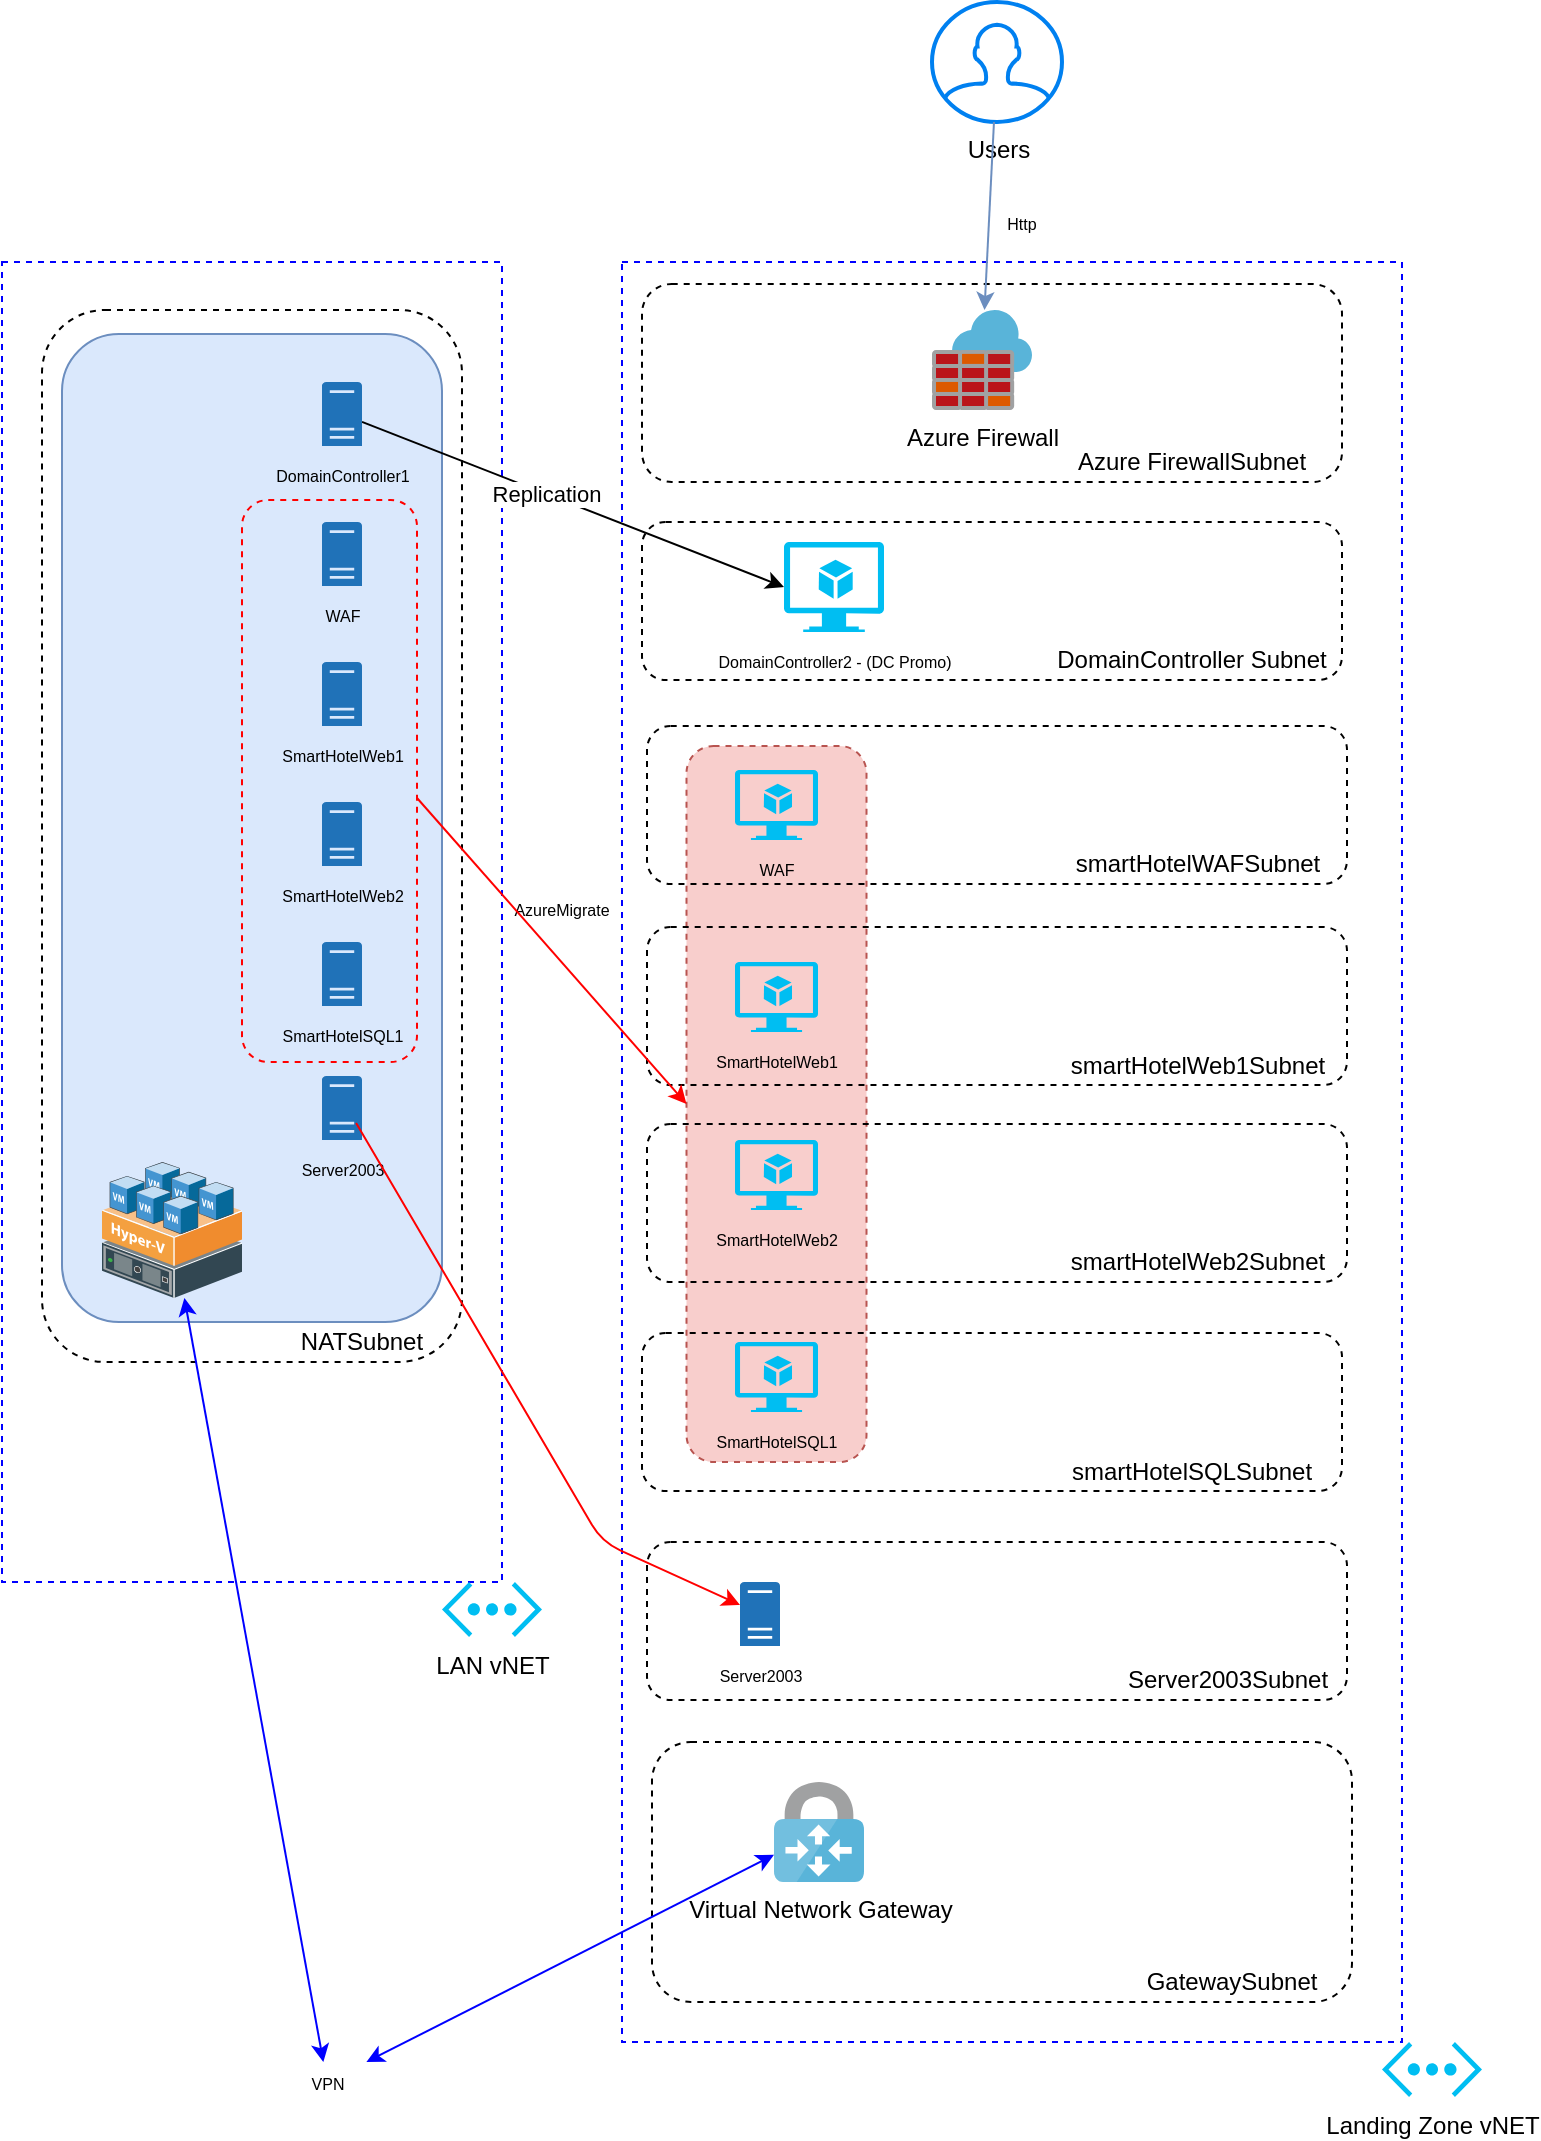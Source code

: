 <mxfile version="13.2.4" type="device"><diagram id="JsVoRyeeoDvxMNXZ6Ha6" name="Page-1"><mxGraphModel dx="1422" dy="762" grid="1" gridSize="10" guides="1" tooltips="1" connect="1" arrows="1" fold="1" page="1" pageScale="1" pageWidth="827" pageHeight="1169" math="0" shadow="0"><root><mxCell id="0"/><mxCell id="1" parent="0"/><mxCell id="lkZfSmpKx2eiWFXdA8ng-30" value="" style="rounded=0;whiteSpace=wrap;html=1;dashed=1;fillColor=none;strokeColor=#0000FF;" parent="1" vertex="1"><mxGeometry x="310" y="170" width="390" height="890" as="geometry"/></mxCell><mxCell id="3ujnSr9BnIfoowi1SEeU-2" value="" style="rounded=1;whiteSpace=wrap;html=1;dashed=1;fillColor=none;gradientColor=none;" parent="1" vertex="1"><mxGeometry x="322.5" y="810" width="350" height="79" as="geometry"/></mxCell><mxCell id="lkZfSmpKx2eiWFXdA8ng-49" value="" style="rounded=1;whiteSpace=wrap;html=1;dashed=1;fillColor=#f8cecc;strokeColor=#b85450;" parent="1" vertex="1"><mxGeometry x="342.25" y="412" width="90" height="358" as="geometry"/></mxCell><mxCell id="lkZfSmpKx2eiWFXdA8ng-37" value="" style="rounded=1;whiteSpace=wrap;html=1;dashed=1;fillColor=none;gradientColor=none;" parent="1" vertex="1"><mxGeometry x="320" y="181" width="350" height="99" as="geometry"/></mxCell><mxCell id="lkZfSmpKx2eiWFXdA8ng-3" value="" style="rounded=0;whiteSpace=wrap;html=1;dashed=1;fillColor=none;strokeColor=#0000FF;" parent="1" vertex="1"><mxGeometry y="170" width="250" height="660" as="geometry"/></mxCell><mxCell id="lkZfSmpKx2eiWFXdA8ng-21" value="" style="rounded=1;whiteSpace=wrap;html=1;fillColor=none;gradientColor=none;dashed=1;" parent="1" vertex="1"><mxGeometry x="20" y="194" width="210" height="526" as="geometry"/></mxCell><mxCell id="lkZfSmpKx2eiWFXdA8ng-20" value="" style="rounded=1;whiteSpace=wrap;html=1;fillColor=#dae8fc;strokeColor=#6c8ebf;" parent="1" vertex="1"><mxGeometry x="30" y="206" width="190" height="494" as="geometry"/></mxCell><mxCell id="lkZfSmpKx2eiWFXdA8ng-1" value="" style="shadow=0;dashed=0;html=1;labelPosition=center;verticalLabelPosition=bottom;verticalAlign=top;align=center;outlineConnect=0;shape=mxgraph.veeam.3d.hyper_v_host;" parent="1" vertex="1"><mxGeometry x="50" y="620" width="70" height="68" as="geometry"/></mxCell><mxCell id="lkZfSmpKx2eiWFXdA8ng-4" value="LAN vNET" style="verticalLabelPosition=bottom;html=1;verticalAlign=top;align=center;strokeColor=none;fillColor=#00BEF2;shape=mxgraph.azure.virtual_network;pointerEvents=1;dashed=1;gradientColor=none;" parent="1" vertex="1"><mxGeometry x="220" y="830" width="50" height="27.5" as="geometry"/></mxCell><mxCell id="lkZfSmpKx2eiWFXdA8ng-6" value="&lt;font style=&quot;font-size: 8px&quot;&gt;WAF&lt;/font&gt;" style="pointerEvents=1;shadow=0;dashed=0;html=1;strokeColor=none;labelPosition=center;verticalLabelPosition=bottom;verticalAlign=top;outlineConnect=0;align=center;shape=mxgraph.office.servers.physical_host;fillColor=#2072B8;" parent="1" vertex="1"><mxGeometry x="160" y="300" width="20" height="32" as="geometry"/></mxCell><mxCell id="lkZfSmpKx2eiWFXdA8ng-7" value="&lt;font style=&quot;font-size: 8px&quot;&gt;SmartHotelWeb1&lt;/font&gt;" style="pointerEvents=1;shadow=0;dashed=0;html=1;strokeColor=none;labelPosition=center;verticalLabelPosition=bottom;verticalAlign=top;outlineConnect=0;align=center;shape=mxgraph.office.servers.physical_host;fillColor=#2072B8;" parent="1" vertex="1"><mxGeometry x="160" y="370" width="20" height="32" as="geometry"/></mxCell><mxCell id="lkZfSmpKx2eiWFXdA8ng-13" value="&lt;font style=&quot;font-size: 8px&quot;&gt;SmartHotelWeb2&lt;/font&gt;" style="pointerEvents=1;shadow=0;dashed=0;html=1;strokeColor=none;labelPosition=center;verticalLabelPosition=bottom;verticalAlign=top;outlineConnect=0;align=center;shape=mxgraph.office.servers.physical_host;fillColor=#2072B8;" parent="1" vertex="1"><mxGeometry x="160" y="440" width="20" height="32" as="geometry"/></mxCell><mxCell id="lkZfSmpKx2eiWFXdA8ng-14" value="&lt;font style=&quot;font-size: 8px&quot;&gt;SmartHotelSQL1&lt;/font&gt;" style="pointerEvents=1;shadow=0;dashed=0;html=1;strokeColor=none;labelPosition=center;verticalLabelPosition=bottom;verticalAlign=top;outlineConnect=0;align=center;shape=mxgraph.office.servers.physical_host;fillColor=#2072B8;" parent="1" vertex="1"><mxGeometry x="160" y="510" width="20" height="32" as="geometry"/></mxCell><mxCell id="lkZfSmpKx2eiWFXdA8ng-42" style="rounded=0;orthogonalLoop=1;jettySize=auto;html=1;entryX=0;entryY=0.5;entryDx=0;entryDy=0;entryPerimeter=0;" parent="1" source="lkZfSmpKx2eiWFXdA8ng-15" target="lkZfSmpKx2eiWFXdA8ng-41" edge="1"><mxGeometry relative="1" as="geometry"/></mxCell><mxCell id="3ujnSr9BnIfoowi1SEeU-16" value="Replication" style="edgeLabel;html=1;align=center;verticalAlign=middle;resizable=0;points=[];" parent="lkZfSmpKx2eiWFXdA8ng-42" vertex="1" connectable="0"><mxGeometry x="-0.128" relative="1" as="geometry"><mxPoint as="offset"/></mxGeometry></mxCell><mxCell id="lkZfSmpKx2eiWFXdA8ng-15" value="&lt;font style=&quot;font-size: 8px&quot;&gt;DomainController1&lt;/font&gt;" style="pointerEvents=1;shadow=0;dashed=0;html=1;strokeColor=none;labelPosition=center;verticalLabelPosition=bottom;verticalAlign=top;outlineConnect=0;align=center;shape=mxgraph.office.servers.physical_host;fillColor=#2072B8;" parent="1" vertex="1"><mxGeometry x="160" y="230" width="20" height="32" as="geometry"/></mxCell><mxCell id="lkZfSmpKx2eiWFXdA8ng-27" value="NATSubnet" style="text;html=1;strokeColor=none;fillColor=none;align=center;verticalAlign=middle;whiteSpace=wrap;rounded=0;dashed=1;" parent="1" vertex="1"><mxGeometry x="160" y="700" width="40" height="20" as="geometry"/></mxCell><mxCell id="lkZfSmpKx2eiWFXdA8ng-31" value="" style="rounded=1;whiteSpace=wrap;html=1;dashed=1;fillColor=none;gradientColor=none;" parent="1" vertex="1"><mxGeometry x="325" y="910" width="350" height="130" as="geometry"/></mxCell><mxCell id="lkZfSmpKx2eiWFXdA8ng-32" value="GatewaySubnet" style="text;html=1;strokeColor=none;fillColor=none;align=center;verticalAlign=middle;whiteSpace=wrap;rounded=0;dashed=1;" parent="1" vertex="1"><mxGeometry x="595" y="1020" width="40" height="20" as="geometry"/></mxCell><mxCell id="lkZfSmpKx2eiWFXdA8ng-33" value="Virtual Network Gateway" style="aspect=fixed;html=1;points=[];align=center;image;fontSize=12;image=img/lib/mscae/VPN_Gateway.svg;dashed=1;fillColor=none;gradientColor=none;" parent="1" vertex="1"><mxGeometry x="386" y="930" width="45" height="50" as="geometry"/></mxCell><mxCell id="lkZfSmpKx2eiWFXdA8ng-34" value="Landing Zone vNET" style="verticalLabelPosition=bottom;html=1;verticalAlign=top;align=center;strokeColor=none;fillColor=#00BEF2;shape=mxgraph.azure.virtual_network;pointerEvents=1;dashed=1;gradientColor=none;" parent="1" vertex="1"><mxGeometry x="690" y="1060" width="50" height="27.5" as="geometry"/></mxCell><mxCell id="lkZfSmpKx2eiWFXdA8ng-36" value="Azure Firewall" style="aspect=fixed;html=1;points=[];align=center;image;fontSize=12;image=img/lib/mscae/Azure_Firewall.svg;dashed=1;fillColor=none;gradientColor=none;" parent="1" vertex="1"><mxGeometry x="465" y="194" width="50" height="50" as="geometry"/></mxCell><mxCell id="lkZfSmpKx2eiWFXdA8ng-38" value="Azure FirewallSubnet" style="text;html=1;strokeColor=none;fillColor=none;align=center;verticalAlign=middle;whiteSpace=wrap;rounded=0;dashed=1;" parent="1" vertex="1"><mxGeometry x="530" y="260" width="130" height="20" as="geometry"/></mxCell><mxCell id="lkZfSmpKx2eiWFXdA8ng-39" value="" style="rounded=1;whiteSpace=wrap;html=1;dashed=1;fillColor=none;gradientColor=none;" parent="1" vertex="1"><mxGeometry x="320" y="300" width="350" height="79" as="geometry"/></mxCell><mxCell id="lkZfSmpKx2eiWFXdA8ng-40" value="DomainController Subnet" style="text;html=1;strokeColor=none;fillColor=none;align=center;verticalAlign=middle;whiteSpace=wrap;rounded=0;dashed=1;" parent="1" vertex="1"><mxGeometry x="515" y="359" width="160" height="20" as="geometry"/></mxCell><mxCell id="lkZfSmpKx2eiWFXdA8ng-41" value="&lt;font style=&quot;font-size: 8px&quot;&gt;DomainController2 - (DC Promo)&lt;/font&gt;" style="verticalLabelPosition=bottom;html=1;verticalAlign=top;align=center;strokeColor=none;fillColor=#00BEF2;shape=mxgraph.azure.virtual_machine_feature;pointerEvents=1;dashed=1;" parent="1" vertex="1"><mxGeometry x="391" y="310" width="50" height="45" as="geometry"/></mxCell><mxCell id="lkZfSmpKx2eiWFXdA8ng-45" value="&lt;font style=&quot;font-size: 8px&quot;&gt;WAF&lt;/font&gt;" style="verticalLabelPosition=bottom;html=1;verticalAlign=top;align=center;strokeColor=none;fillColor=#00BEF2;shape=mxgraph.azure.virtual_machine_feature;pointerEvents=1;dashed=1;" parent="1" vertex="1"><mxGeometry x="366.5" y="424" width="41.5" height="35" as="geometry"/></mxCell><mxCell id="lkZfSmpKx2eiWFXdA8ng-46" value="&lt;font style=&quot;font-size: 8px&quot;&gt;SmartHotelWeb1&lt;/font&gt;" style="verticalLabelPosition=bottom;html=1;verticalAlign=top;align=center;strokeColor=none;fillColor=#00BEF2;shape=mxgraph.azure.virtual_machine_feature;pointerEvents=1;dashed=1;" parent="1" vertex="1"><mxGeometry x="366.5" y="520" width="41.5" height="35" as="geometry"/></mxCell><mxCell id="lkZfSmpKx2eiWFXdA8ng-47" value="&lt;font style=&quot;font-size: 8px&quot;&gt;SmartHotelWeb2&lt;/font&gt;" style="verticalLabelPosition=bottom;html=1;verticalAlign=top;align=center;strokeColor=none;fillColor=#00BEF2;shape=mxgraph.azure.virtual_machine_feature;pointerEvents=1;dashed=1;" parent="1" vertex="1"><mxGeometry x="366.5" y="609" width="41.5" height="35" as="geometry"/></mxCell><mxCell id="lkZfSmpKx2eiWFXdA8ng-48" value="&lt;font style=&quot;font-size: 8px&quot;&gt;SmartHotelSQL1&lt;/font&gt;" style="verticalLabelPosition=bottom;html=1;verticalAlign=top;align=center;strokeColor=none;fillColor=#00BEF2;shape=mxgraph.azure.virtual_machine_feature;pointerEvents=1;dashed=1;" parent="1" vertex="1"><mxGeometry x="366.5" y="710" width="41.5" height="35" as="geometry"/></mxCell><mxCell id="lkZfSmpKx2eiWFXdA8ng-52" value="&lt;font style=&quot;font-size: 8px&quot;&gt;AzureMigrate&lt;/font&gt;" style="text;html=1;strokeColor=none;fillColor=none;align=center;verticalAlign=middle;whiteSpace=wrap;rounded=0;dashed=1;" parent="1" vertex="1"><mxGeometry x="260" y="482.5" width="40" height="20" as="geometry"/></mxCell><mxCell id="lkZfSmpKx2eiWFXdA8ng-54" value="Users" style="html=1;verticalLabelPosition=bottom;align=center;labelBackgroundColor=#ffffff;verticalAlign=top;strokeWidth=2;strokeColor=#0080F0;shadow=0;dashed=0;shape=mxgraph.ios7.icons.user;fillColor=none;gradientColor=none;" parent="1" vertex="1"><mxGeometry x="465" y="40" width="65" height="60" as="geometry"/></mxCell><mxCell id="lkZfSmpKx2eiWFXdA8ng-55" value="" style="endArrow=classic;html=1;strokeColor=#6c8ebf;fontColor=#000000;fillColor=#dae8fc;" parent="1" source="lkZfSmpKx2eiWFXdA8ng-54" target="lkZfSmpKx2eiWFXdA8ng-36" edge="1"><mxGeometry width="50" height="50" relative="1" as="geometry"><mxPoint x="390" y="250" as="sourcePoint"/><mxPoint x="440" y="200" as="targetPoint"/></mxGeometry></mxCell><mxCell id="lkZfSmpKx2eiWFXdA8ng-56" value="&lt;font style=&quot;font-size: 8px&quot;&gt;Http&lt;/font&gt;" style="text;html=1;strokeColor=none;fillColor=none;align=center;verticalAlign=middle;whiteSpace=wrap;rounded=0;dashed=1;fontColor=#000000;" parent="1" vertex="1"><mxGeometry x="490" y="140" width="40" height="20" as="geometry"/></mxCell><mxCell id="lkZfSmpKx2eiWFXdA8ng-59" value="" style="endArrow=classic;startArrow=classic;html=1;strokeColor=#0000FF;fontColor=#000000;" parent="1" source="lkZfSmpKx2eiWFXdA8ng-60" target="lkZfSmpKx2eiWFXdA8ng-33" edge="1"><mxGeometry width="50" height="50" relative="1" as="geometry"><mxPoint x="250" y="790" as="sourcePoint"/><mxPoint x="150" y="1250" as="targetPoint"/></mxGeometry></mxCell><mxCell id="lkZfSmpKx2eiWFXdA8ng-50" value="" style="rounded=1;whiteSpace=wrap;html=1;dashed=1;fillColor=none;gradientColor=none;strokeColor=#FF0000;" parent="1" vertex="1"><mxGeometry x="120" y="289" width="87.5" height="281" as="geometry"/></mxCell><mxCell id="g9lO0Fu6Uw27X_DiDek3-2" value="&lt;font style=&quot;font-size: 8px&quot;&gt;Server2003&lt;/font&gt;" style="pointerEvents=1;shadow=0;dashed=0;html=1;strokeColor=none;labelPosition=center;verticalLabelPosition=bottom;verticalAlign=top;outlineConnect=0;align=center;shape=mxgraph.office.servers.physical_host;fillColor=#2072B8;" parent="1" vertex="1"><mxGeometry x="160" y="577" width="20" height="32" as="geometry"/></mxCell><mxCell id="g9lO0Fu6Uw27X_DiDek3-4" value="Server2003Subnet" style="text;html=1;strokeColor=none;fillColor=none;align=center;verticalAlign=middle;whiteSpace=wrap;rounded=0;dashed=1;" parent="1" vertex="1"><mxGeometry x="592.5" y="869" width="40" height="20" as="geometry"/></mxCell><mxCell id="g9lO0Fu6Uw27X_DiDek3-6" value="&lt;font style=&quot;font-size: 8px&quot;&gt;Server2003&lt;/font&gt;" style="pointerEvents=1;shadow=0;dashed=0;html=1;strokeColor=none;labelPosition=center;verticalLabelPosition=bottom;verticalAlign=top;outlineConnect=0;align=center;shape=mxgraph.office.servers.physical_host;fillColor=#2072B8;" parent="1" vertex="1"><mxGeometry x="369" y="830" width="20" height="32" as="geometry"/></mxCell><mxCell id="g9lO0Fu6Uw27X_DiDek3-7" value="" style="endArrow=classic;html=1;exitX=0.995;exitY=0.47;exitDx=0;exitDy=0;exitPerimeter=0;strokeColor=#FF0000;" parent="1" target="g9lO0Fu6Uw27X_DiDek3-6" edge="1"><mxGeometry width="50" height="50" relative="1" as="geometry"><mxPoint x="177.062" y="600.47" as="sourcePoint"/><mxPoint x="320" y="699.52" as="targetPoint"/><Array as="points"><mxPoint x="300" y="810"/></Array></mxGeometry></mxCell><mxCell id="lkZfSmpKx2eiWFXdA8ng-60" value="&lt;font style=&quot;font-size: 8px&quot;&gt;VPN&lt;/font&gt;" style="text;html=1;strokeColor=none;fillColor=none;align=center;verticalAlign=middle;whiteSpace=wrap;rounded=0;dashed=1;fontColor=#000000;" parent="1" vertex="1"><mxGeometry x="142.5" y="1070" width="40" height="20" as="geometry"/></mxCell><mxCell id="g9lO0Fu6Uw27X_DiDek3-8" value="" style="endArrow=classic;startArrow=classic;html=1;strokeColor=#0000FF;fontColor=#000000;" parent="1" source="lkZfSmpKx2eiWFXdA8ng-1" target="lkZfSmpKx2eiWFXdA8ng-60" edge="1"><mxGeometry width="50" height="50" relative="1" as="geometry"><mxPoint x="123.08" y="760" as="sourcePoint"/><mxPoint x="391" y="891.968" as="targetPoint"/></mxGeometry></mxCell><mxCell id="3ujnSr9BnIfoowi1SEeU-4" value="" style="rounded=1;whiteSpace=wrap;html=1;dashed=1;fillColor=none;gradientColor=none;" parent="1" vertex="1"><mxGeometry x="322.5" y="402" width="350" height="79" as="geometry"/></mxCell><mxCell id="3ujnSr9BnIfoowi1SEeU-5" value="smartHotelWAFSubnet" style="text;html=1;strokeColor=none;fillColor=none;align=center;verticalAlign=middle;whiteSpace=wrap;rounded=0;dashed=1;" parent="1" vertex="1"><mxGeometry x="517.5" y="461" width="160" height="20" as="geometry"/></mxCell><mxCell id="3ujnSr9BnIfoowi1SEeU-8" value="" style="rounded=1;whiteSpace=wrap;html=1;dashed=1;fillColor=none;gradientColor=none;" parent="1" vertex="1"><mxGeometry x="320" y="705.5" width="350" height="79" as="geometry"/></mxCell><mxCell id="3ujnSr9BnIfoowi1SEeU-9" value="smartHotelSQLSubnet" style="text;html=1;strokeColor=none;fillColor=none;align=center;verticalAlign=middle;whiteSpace=wrap;rounded=0;dashed=1;" parent="1" vertex="1"><mxGeometry x="515" y="764.5" width="160" height="20" as="geometry"/></mxCell><mxCell id="3ujnSr9BnIfoowi1SEeU-10" value="" style="rounded=1;whiteSpace=wrap;html=1;dashed=1;fillColor=none;gradientColor=none;" parent="1" vertex="1"><mxGeometry x="322.5" y="601" width="350" height="79" as="geometry"/></mxCell><mxCell id="3ujnSr9BnIfoowi1SEeU-11" value="smartHotelWeb2Subnet" style="text;html=1;strokeColor=none;fillColor=none;align=center;verticalAlign=middle;whiteSpace=wrap;rounded=0;dashed=1;" parent="1" vertex="1"><mxGeometry x="517.5" y="660" width="160" height="20" as="geometry"/></mxCell><mxCell id="3ujnSr9BnIfoowi1SEeU-14" value="" style="rounded=1;whiteSpace=wrap;html=1;dashed=1;fillColor=none;gradientColor=none;" parent="1" vertex="1"><mxGeometry x="322.5" y="502.5" width="350" height="79" as="geometry"/></mxCell><mxCell id="3ujnSr9BnIfoowi1SEeU-15" value="smartHotelWeb1Subnet" style="text;html=1;strokeColor=none;fillColor=none;align=center;verticalAlign=middle;whiteSpace=wrap;rounded=0;dashed=1;" parent="1" vertex="1"><mxGeometry x="517.5" y="561.5" width="160" height="20" as="geometry"/></mxCell><mxCell id="3ujnSr9BnIfoowi1SEeU-17" value="" style="endArrow=classic;html=1;exitX=0.995;exitY=0.47;exitDx=0;exitDy=0;exitPerimeter=0;strokeColor=#FF0000;entryX=0;entryY=0.5;entryDx=0;entryDy=0;" parent="1" target="lkZfSmpKx2eiWFXdA8ng-49" edge="1"><mxGeometry width="50" height="50" relative="1" as="geometry"><mxPoint x="207.502" y="438.0" as="sourcePoint"/><mxPoint x="300" y="580" as="targetPoint"/><Array as="points"/></mxGeometry></mxCell></root></mxGraphModel></diagram></mxfile>